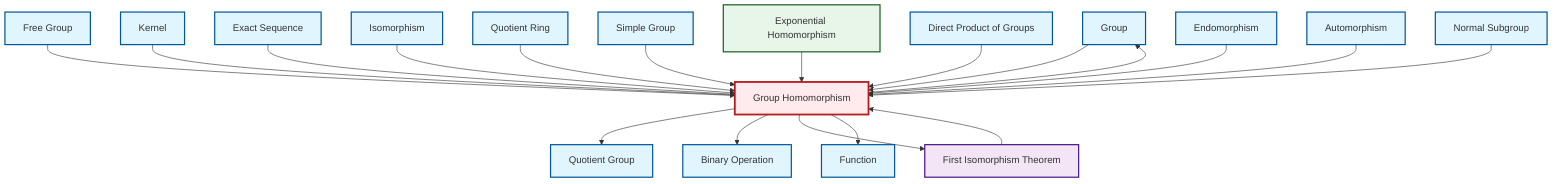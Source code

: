 graph TD
    classDef definition fill:#e1f5fe,stroke:#01579b,stroke-width:2px
    classDef theorem fill:#f3e5f5,stroke:#4a148c,stroke-width:2px
    classDef axiom fill:#fff3e0,stroke:#e65100,stroke-width:2px
    classDef example fill:#e8f5e9,stroke:#1b5e20,stroke-width:2px
    classDef current fill:#ffebee,stroke:#b71c1c,stroke-width:3px
    def-quotient-group["Quotient Group"]:::definition
    def-group["Group"]:::definition
    def-isomorphism["Isomorphism"]:::definition
    def-function["Function"]:::definition
    def-free-group["Free Group"]:::definition
    def-direct-product["Direct Product of Groups"]:::definition
    def-normal-subgroup["Normal Subgroup"]:::definition
    def-quotient-ring["Quotient Ring"]:::definition
    thm-first-isomorphism["First Isomorphism Theorem"]:::theorem
    def-exact-sequence["Exact Sequence"]:::definition
    ex-exponential-homomorphism["Exponential Homomorphism"]:::example
    def-automorphism["Automorphism"]:::definition
    def-kernel["Kernel"]:::definition
    def-binary-operation["Binary Operation"]:::definition
    def-endomorphism["Endomorphism"]:::definition
    def-homomorphism["Group Homomorphism"]:::definition
    def-simple-group["Simple Group"]:::definition
    def-free-group --> def-homomorphism
    def-kernel --> def-homomorphism
    def-homomorphism --> def-quotient-group
    def-exact-sequence --> def-homomorphism
    def-homomorphism --> def-group
    def-isomorphism --> def-homomorphism
    def-homomorphism --> def-binary-operation
    def-homomorphism --> thm-first-isomorphism
    def-quotient-ring --> def-homomorphism
    def-simple-group --> def-homomorphism
    def-group --> def-homomorphism
    ex-exponential-homomorphism --> def-homomorphism
    def-direct-product --> def-homomorphism
    def-endomorphism --> def-homomorphism
    thm-first-isomorphism --> def-homomorphism
    def-homomorphism --> def-function
    def-automorphism --> def-homomorphism
    def-normal-subgroup --> def-homomorphism
    class def-homomorphism current